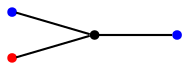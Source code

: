 graph diagram {
node [shape=point,color=black];
rankdir = LR;
subgraph subdiagram {
1;
}
{3,4} -- 1;
1 -- 2;
2 [color=blue];
3 [color=blue];
4 [color=red];
}
